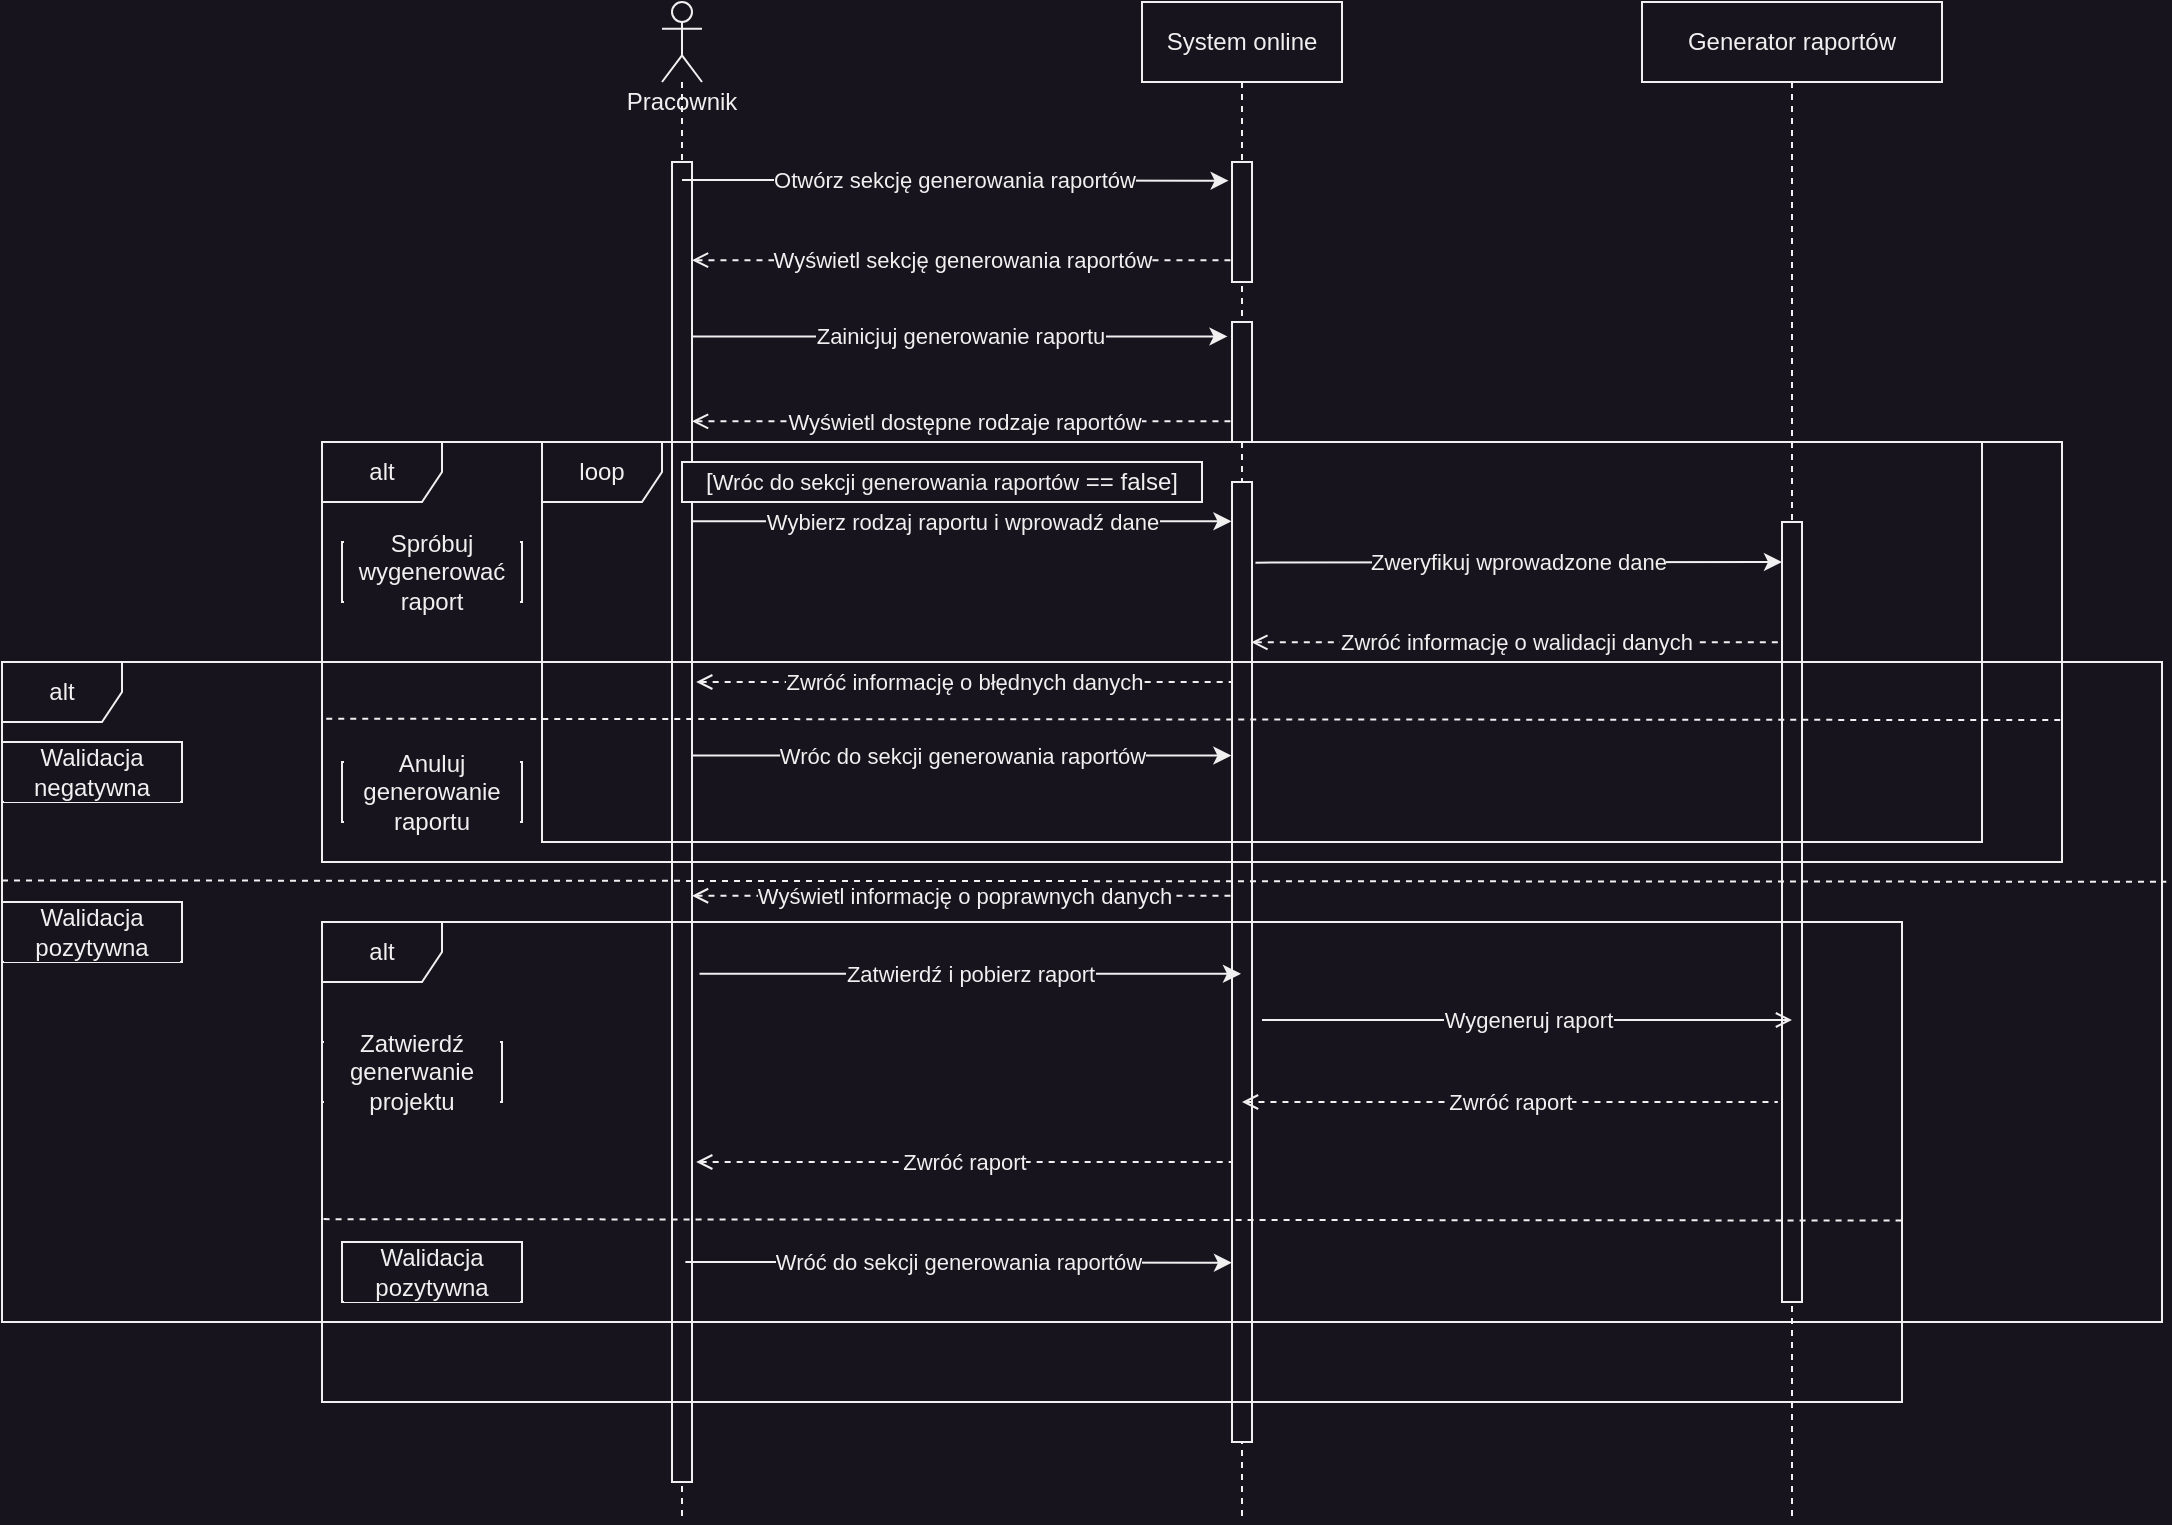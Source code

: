 <mxfile>
    <diagram id="hrDizmAoiEksj0nWwZ9k" name="Page-1">
        <mxGraphModel dx="2066" dy="792" grid="1" gridSize="10" guides="1" tooltips="1" connect="1" arrows="1" fold="1" page="1" pageScale="1" pageWidth="850" pageHeight="1100" background="#18141D" math="0" shadow="0">
            <root>
                <mxCell id="0"/>
                <mxCell id="1" parent="0"/>
                <mxCell id="2" value="Pracownik" style="shape=umlLifeline;participant=umlActor;perimeter=lifelinePerimeter;whiteSpace=wrap;html=1;container=1;collapsible=0;recursiveResize=0;verticalAlign=top;spacingTop=36;outlineConnect=0;fillColor=#18141D;strokeColor=#F0F0F0;fontColor=#F0F0F0;labelBackgroundColor=none;" parent="1" vertex="1">
                    <mxGeometry x="70" y="40" width="20" height="760" as="geometry"/>
                </mxCell>
                <mxCell id="6" value="" style="html=1;points=[];perimeter=orthogonalPerimeter;fillColor=#18141D;strokeColor=#F0F0F0;fontColor=#F0F0F0;labelBackgroundColor=#18141D;" parent="2" vertex="1">
                    <mxGeometry x="5" y="80" width="10" height="660" as="geometry"/>
                </mxCell>
                <mxCell id="3" value="System online" style="shape=umlLifeline;perimeter=lifelinePerimeter;whiteSpace=wrap;html=1;container=1;collapsible=0;recursiveResize=0;outlineConnect=0;fillColor=#18141D;strokeColor=#F0F0F0;fontColor=#F0F0F0;labelBackgroundColor=#18141D;" parent="1" vertex="1">
                    <mxGeometry x="310" y="40" width="100" height="760" as="geometry"/>
                </mxCell>
                <mxCell id="8" value="" style="html=1;points=[];perimeter=orthogonalPerimeter;fillColor=#18141D;strokeColor=#F0F0F0;fontColor=#F0F0F0;labelBackgroundColor=#18141D;" parent="3" vertex="1">
                    <mxGeometry x="45" y="80" width="10" height="60" as="geometry"/>
                </mxCell>
                <mxCell id="14" value="" style="html=1;points=[];perimeter=orthogonalPerimeter;fillColor=#18141D;strokeColor=#F0F0F0;fontColor=#F0F0F0;labelBackgroundColor=#18141D;" parent="3" vertex="1">
                    <mxGeometry x="45" y="160" width="10" height="60" as="geometry"/>
                </mxCell>
                <mxCell id="32" style="edgeStyle=none;html=1;startArrow=open;startFill=0;endArrow=open;endFill=0;fillColor=#18141D;strokeColor=#F0F0F0;fontColor=#F0F0F0;labelBackgroundColor=#18141D;" parent="3" source="19" target="3" edge="1">
                    <mxGeometry relative="1" as="geometry"/>
                </mxCell>
                <mxCell id="19" value="" style="html=1;points=[];perimeter=orthogonalPerimeter;fillColor=#18141D;strokeColor=#F0F0F0;fontColor=#F0F0F0;labelBackgroundColor=#18141D;" parent="3" vertex="1">
                    <mxGeometry x="45" y="240" width="10" height="480" as="geometry"/>
                </mxCell>
                <mxCell id="60" value="Zwróć raport" style="endArrow=none;dashed=1;html=1;startArrow=open;startFill=0;exitX=1.21;exitY=0.143;exitDx=0;exitDy=0;exitPerimeter=0;fillColor=#18141D;strokeColor=#F0F0F0;fontColor=#F0F0F0;labelBackgroundColor=#18141D;" parent="3" edge="1">
                    <mxGeometry width="50" height="50" relative="1" as="geometry">
                        <mxPoint x="-222.9" y="580" as="sourcePoint"/>
                        <mxPoint x="45" y="580" as="targetPoint"/>
                    </mxGeometry>
                </mxCell>
                <mxCell id="55" value="Zwróć informację o błędnych danych" style="endArrow=none;dashed=1;html=1;startArrow=open;startFill=0;exitX=1.21;exitY=0.143;exitDx=0;exitDy=0;exitPerimeter=0;fillColor=#18141D;strokeColor=#F0F0F0;fontColor=#F0F0F0;labelBackgroundColor=#18141D;" parent="3" edge="1">
                    <mxGeometry x="-0.002" width="50" height="50" relative="1" as="geometry">
                        <mxPoint x="-222.9" y="340.0" as="sourcePoint"/>
                        <mxPoint x="45" y="340.0" as="targetPoint"/>
                        <mxPoint as="offset"/>
                    </mxGeometry>
                </mxCell>
                <mxCell id="80" value="Wróć do sekcji generowania raportów" style="endArrow=classic;html=1;entryX=-0.169;entryY=0.156;entryDx=0;entryDy=0;entryPerimeter=0;fillColor=#18141D;strokeColor=#F0F0F0;fontColor=#F0F0F0;labelBackgroundColor=#18141D;" parent="3" edge="1">
                    <mxGeometry width="50" height="50" relative="1" as="geometry">
                        <mxPoint x="-228.31" y="630" as="sourcePoint"/>
                        <mxPoint x="45.0" y="630.36" as="targetPoint"/>
                    </mxGeometry>
                </mxCell>
                <mxCell id="4" value="Generator raportów" style="shape=umlLifeline;perimeter=lifelinePerimeter;whiteSpace=wrap;html=1;container=1;collapsible=0;recursiveResize=0;outlineConnect=0;fillColor=#18141D;strokeColor=#F0F0F0;fontColor=#F0F0F0;labelBackgroundColor=#18141D;" parent="1" vertex="1">
                    <mxGeometry x="560" y="40" width="150" height="760" as="geometry"/>
                </mxCell>
                <mxCell id="31" style="edgeStyle=none;html=1;startArrow=open;startFill=0;endArrow=open;endFill=0;fillColor=#18141D;strokeColor=#F0F0F0;fontColor=#F0F0F0;labelBackgroundColor=#18141D;" parent="4" source="10" target="4" edge="1">
                    <mxGeometry relative="1" as="geometry"/>
                </mxCell>
                <mxCell id="10" value="" style="html=1;points=[];perimeter=orthogonalPerimeter;fillColor=#18141D;strokeColor=#F0F0F0;fontColor=#F0F0F0;labelBackgroundColor=#18141D;" parent="4" vertex="1">
                    <mxGeometry x="70" y="260" width="10" height="390" as="geometry"/>
                </mxCell>
                <mxCell id="9" value="Otwórz sekcję generowania raportów" style="endArrow=classic;html=1;entryX=-0.169;entryY=0.156;entryDx=0;entryDy=0;entryPerimeter=0;fillColor=#18141D;strokeColor=#F0F0F0;fontColor=#F0F0F0;labelBackgroundColor=#18141D;" parent="1" target="8" edge="1">
                    <mxGeometry width="50" height="50" relative="1" as="geometry">
                        <mxPoint x="80" y="129" as="sourcePoint"/>
                        <mxPoint x="130" y="120" as="targetPoint"/>
                    </mxGeometry>
                </mxCell>
                <mxCell id="12" value="Wyświetl sekcję generowania raportów" style="endArrow=none;dashed=1;html=1;startArrow=open;startFill=0;entryX=-0.059;entryY=0.818;entryDx=0;entryDy=0;entryPerimeter=0;fillColor=#18141D;strokeColor=#F0F0F0;fontColor=#F0F0F0;labelBackgroundColor=#18141D;" parent="1" source="6" target="8" edge="1">
                    <mxGeometry x="0.001" width="50" height="50" relative="1" as="geometry">
                        <mxPoint x="240" y="230" as="sourcePoint"/>
                        <mxPoint x="290" y="180" as="targetPoint"/>
                        <mxPoint as="offset"/>
                    </mxGeometry>
                </mxCell>
                <mxCell id="15" value="Zainicjuj generowanie raportu" style="endArrow=classic;html=1;entryX=-0.224;entryY=0.12;entryDx=0;entryDy=0;entryPerimeter=0;fillColor=#18141D;strokeColor=#F0F0F0;fontColor=#F0F0F0;labelBackgroundColor=#18141D;" parent="1" source="6" target="14" edge="1">
                    <mxGeometry width="50" height="50" relative="1" as="geometry">
                        <mxPoint x="80" y="220" as="sourcePoint"/>
                        <mxPoint x="348.31" y="220" as="targetPoint"/>
                    </mxGeometry>
                </mxCell>
                <mxCell id="16" value="Wyświetl dostępne rodzaje raportów" style="endArrow=none;dashed=1;html=1;startArrow=open;startFill=0;entryX=0.052;entryY=0.828;entryDx=0;entryDy=0;entryPerimeter=0;fillColor=#18141D;strokeColor=#F0F0F0;fontColor=#F0F0F0;labelBackgroundColor=#18141D;" parent="1" source="6" target="14" edge="1">
                    <mxGeometry width="50" height="50" relative="1" as="geometry">
                        <mxPoint x="94.07" y="178.6" as="sourcePoint"/>
                        <mxPoint x="364.41" y="179.08" as="targetPoint"/>
                    </mxGeometry>
                </mxCell>
                <mxCell id="20" value="Wybierz rodzaj raportu i wprowadź dane" style="endArrow=classic;html=1;entryX=-0.027;entryY=0.041;entryDx=0;entryDy=0;entryPerimeter=0;fillColor=#18141D;strokeColor=#F0F0F0;fontColor=#F0F0F0;labelBackgroundColor=#18141D;" parent="1" source="6" target="19" edge="1">
                    <mxGeometry width="50" height="50" relative="1" as="geometry">
                        <mxPoint x="120" y="360" as="sourcePoint"/>
                        <mxPoint x="300" y="290" as="targetPoint"/>
                    </mxGeometry>
                </mxCell>
                <mxCell id="22" value="Zweryfikuj wprowadzone dane" style="endArrow=classic;html=1;exitX=1.173;exitY=0.084;exitDx=0;exitDy=0;exitPerimeter=0;fillColor=#18141D;strokeColor=#F0F0F0;fontColor=#F0F0F0;labelBackgroundColor=#18141D;" parent="1" source="19" edge="1">
                    <mxGeometry width="50" height="50" relative="1" as="geometry">
                        <mxPoint x="360" y="314" as="sourcePoint"/>
                        <mxPoint x="630" y="320" as="targetPoint"/>
                    </mxGeometry>
                </mxCell>
                <mxCell id="23" value="Zwróć informację o walidacji danych" style="endArrow=none;dashed=1;html=1;startArrow=open;startFill=0;exitX=0.967;exitY=0.167;exitDx=0;exitDy=0;exitPerimeter=0;fillColor=#18141D;strokeColor=#F0F0F0;fontColor=#F0F0F0;labelBackgroundColor=#18141D;" parent="1" source="19" target="10" edge="1">
                    <mxGeometry width="50" height="50" relative="1" as="geometry">
                        <mxPoint x="360" y="380" as="sourcePoint"/>
                        <mxPoint x="630.52" y="380.0" as="targetPoint"/>
                    </mxGeometry>
                </mxCell>
                <mxCell id="24" value="Wyświetl informację o poprawnych danych" style="endArrow=none;dashed=1;html=1;startArrow=open;startFill=0;entryX=0.1;entryY=0.431;entryDx=0;entryDy=0;entryPerimeter=0;fillColor=#18141D;strokeColor=#F0F0F0;fontColor=#F0F0F0;labelBackgroundColor=#18141D;" parent="1" source="6" target="19" edge="1">
                    <mxGeometry width="50" height="50" relative="1" as="geometry">
                        <mxPoint x="90" y="390" as="sourcePoint"/>
                        <mxPoint x="290" y="400" as="targetPoint"/>
                    </mxGeometry>
                </mxCell>
                <mxCell id="26" value="Wróc do sekcji generowania raportów" style="endArrow=classic;html=1;entryX=-0.033;entryY=0.285;entryDx=0;entryDy=0;entryPerimeter=0;fillColor=#18141D;strokeColor=#F0F0F0;fontColor=#F0F0F0;labelBackgroundColor=#18141D;" parent="1" source="6" target="19" edge="1">
                    <mxGeometry width="50" height="50" relative="1" as="geometry">
                        <mxPoint x="100" y="480" as="sourcePoint"/>
                        <mxPoint x="350" y="420" as="targetPoint"/>
                    </mxGeometry>
                </mxCell>
                <mxCell id="35" value="Zatwierdź i pobierz raport" style="endArrow=classic;html=1;exitX=1.374;exitY=0.615;exitDx=0;exitDy=0;exitPerimeter=0;fillColor=#18141D;strokeColor=#F0F0F0;fontColor=#F0F0F0;labelBackgroundColor=#18141D;" parent="1" source="6" target="3" edge="1">
                    <mxGeometry width="50" height="50" relative="1" as="geometry">
                        <mxPoint x="100" y="490" as="sourcePoint"/>
                        <mxPoint x="363.27" y="382.1" as="targetPoint"/>
                    </mxGeometry>
                </mxCell>
                <mxCell id="49" value="[&lt;span style=&quot;font-size: 11px;&quot;&gt;Wróc do sekcji generowania raportów&lt;/span&gt;&amp;nbsp;== false]" style="text;html=1;strokeColor=#F0F0F0;fillColor=#18141D;align=center;verticalAlign=middle;whiteSpace=wrap;rounded=0;fontColor=#F0F0F0;labelBackgroundColor=#18141D;" parent="1" vertex="1">
                    <mxGeometry x="80" y="270" width="260" height="20" as="geometry"/>
                </mxCell>
                <mxCell id="58" value="Zwróć raport" style="endArrow=none;dashed=1;html=1;startArrow=open;startFill=0;exitX=1.21;exitY=0.143;exitDx=0;exitDy=0;exitPerimeter=0;fillColor=#18141D;strokeColor=#F0F0F0;fontColor=#F0F0F0;labelBackgroundColor=#18141D;" parent="1" edge="1">
                    <mxGeometry width="50" height="50" relative="1" as="geometry">
                        <mxPoint x="360" y="590.0" as="sourcePoint"/>
                        <mxPoint x="627.9" y="590.0" as="targetPoint"/>
                    </mxGeometry>
                </mxCell>
                <mxCell id="59" value="Wygeneruj raport" style="endArrow=open;html=1;endFill=0;fillColor=#18141D;strokeColor=#F0F0F0;fontColor=#F0F0F0;labelBackgroundColor=#18141D;" parent="1" edge="1">
                    <mxGeometry width="50" height="50" relative="1" as="geometry">
                        <mxPoint x="370" y="549" as="sourcePoint"/>
                        <mxPoint x="635.0" y="549" as="targetPoint"/>
                    </mxGeometry>
                </mxCell>
                <mxCell id="65" value="alt" style="shape=umlFrame;whiteSpace=wrap;html=1;fillColor=#18141D;strokeColor=#F0F0F0;fontColor=#F0F0F0;labelBackgroundColor=#18141D;" parent="1" vertex="1">
                    <mxGeometry x="-100" y="260" width="870" height="210" as="geometry"/>
                </mxCell>
                <mxCell id="72" value="" style="endArrow=none;dashed=1;html=1;entryX=-0.001;entryY=0.659;entryDx=0;entryDy=0;entryPerimeter=0;exitX=0.999;exitY=0.662;exitDx=0;exitDy=0;exitPerimeter=0;fillColor=#18141D;strokeColor=#F0F0F0;fontColor=#F0F0F0;labelBackgroundColor=#18141D;" parent="1" source="65" target="65" edge="1">
                    <mxGeometry width="50" height="50" relative="1" as="geometry">
                        <mxPoint x="830.87" y="450" as="sourcePoint"/>
                        <mxPoint x="-129.13" y="400" as="targetPoint"/>
                    </mxGeometry>
                </mxCell>
                <mxCell id="73" value="Anuluj generowanie raportu" style="text;html=1;strokeColor=#F0F0F0;fillColor=#18141D;align=center;verticalAlign=middle;whiteSpace=wrap;rounded=0;fontColor=#F0F0F0;labelBackgroundColor=#18141D;" parent="1" vertex="1">
                    <mxGeometry x="-90" y="420" width="90" height="30" as="geometry"/>
                </mxCell>
                <mxCell id="74" value="Spróbuj wygenerować raport" style="text;html=1;strokeColor=#F0F0F0;fillColor=#18141D;align=center;verticalAlign=middle;whiteSpace=wrap;rounded=0;fontColor=#F0F0F0;labelBackgroundColor=#18141D;" parent="1" vertex="1">
                    <mxGeometry x="-90" y="310" width="90" height="30" as="geometry"/>
                </mxCell>
                <mxCell id="51" value="loop" style="shape=umlFrame;whiteSpace=wrap;html=1;fillColor=#18141D;strokeColor=#F0F0F0;fontColor=#F0F0F0;labelBackgroundColor=#18141D;" parent="1" vertex="1">
                    <mxGeometry x="10" y="260" width="720" height="200" as="geometry"/>
                </mxCell>
                <mxCell id="76" value="alt" style="shape=umlFrame;whiteSpace=wrap;html=1;fillColor=#18141D;strokeColor=#F0F0F0;fontColor=#F0F0F0;labelBackgroundColor=#18141D;" parent="1" vertex="1">
                    <mxGeometry x="-260" y="370" width="1080" height="330" as="geometry"/>
                </mxCell>
                <mxCell id="77" value="" style="endArrow=none;dashed=1;html=1;exitX=0;exitY=0.331;exitDx=0;exitDy=0;exitPerimeter=0;entryX=1.002;entryY=0.333;entryDx=0;entryDy=0;entryPerimeter=0;fillColor=#18141D;strokeColor=#F0F0F0;fontColor=#F0F0F0;labelBackgroundColor=#18141D;" parent="1" source="76" target="76" edge="1">
                    <mxGeometry width="50" height="50" relative="1" as="geometry">
                        <mxPoint x="-120" y="560" as="sourcePoint"/>
                        <mxPoint x="-70" y="510" as="targetPoint"/>
                    </mxGeometry>
                </mxCell>
                <mxCell id="78" value="Walidacja negatywna" style="text;html=1;strokeColor=#F0F0F0;fillColor=#18141D;align=center;verticalAlign=middle;whiteSpace=wrap;rounded=0;fontColor=#F0F0F0;labelBackgroundColor=#18141D;" parent="1" vertex="1">
                    <mxGeometry x="-260" y="410" width="90" height="30" as="geometry"/>
                </mxCell>
                <mxCell id="79" value="Walidacja pozytywna" style="text;html=1;strokeColor=#F0F0F0;fillColor=#18141D;align=center;verticalAlign=middle;whiteSpace=wrap;rounded=0;fontColor=#F0F0F0;labelBackgroundColor=#18141D;" parent="1" vertex="1">
                    <mxGeometry x="-260" y="490" width="90" height="30" as="geometry"/>
                </mxCell>
                <mxCell id="84" value="alt" style="shape=umlFrame;whiteSpace=wrap;html=1;fillColor=#18141D;strokeColor=#F0F0F0;fontColor=#F0F0F0;labelBackgroundColor=#18141D;" parent="1" vertex="1">
                    <mxGeometry x="-100" y="500" width="790" height="240" as="geometry"/>
                </mxCell>
                <mxCell id="85" value="" style="endArrow=none;dashed=1;html=1;exitX=0.001;exitY=0.619;exitDx=0;exitDy=0;exitPerimeter=0;entryX=1;entryY=0.622;entryDx=0;entryDy=0;entryPerimeter=0;fillColor=#18141D;strokeColor=#F0F0F0;fontColor=#F0F0F0;labelBackgroundColor=#18141D;" parent="1" source="84" target="84" edge="1">
                    <mxGeometry width="50" height="50" relative="1" as="geometry">
                        <mxPoint x="-60" y="680" as="sourcePoint"/>
                        <mxPoint x="-10" y="630" as="targetPoint"/>
                    </mxGeometry>
                </mxCell>
                <mxCell id="87" value="Zatwierdź generwanie projektu" style="text;html=1;strokeColor=#F0F0F0;fillColor=#18141D;align=center;verticalAlign=middle;whiteSpace=wrap;rounded=0;fontColor=#F0F0F0;labelBackgroundColor=#18141D;" parent="1" vertex="1">
                    <mxGeometry x="-100" y="560" width="90" height="30" as="geometry"/>
                </mxCell>
                <mxCell id="88" value="Walidacja pozytywna" style="text;html=1;strokeColor=#F0F0F0;fillColor=#18141D;align=center;verticalAlign=middle;whiteSpace=wrap;rounded=0;fontColor=#F0F0F0;labelBackgroundColor=#18141D;" parent="1" vertex="1">
                    <mxGeometry x="-90" y="660" width="90" height="30" as="geometry"/>
                </mxCell>
            </root>
        </mxGraphModel>
    </diagram>
</mxfile>